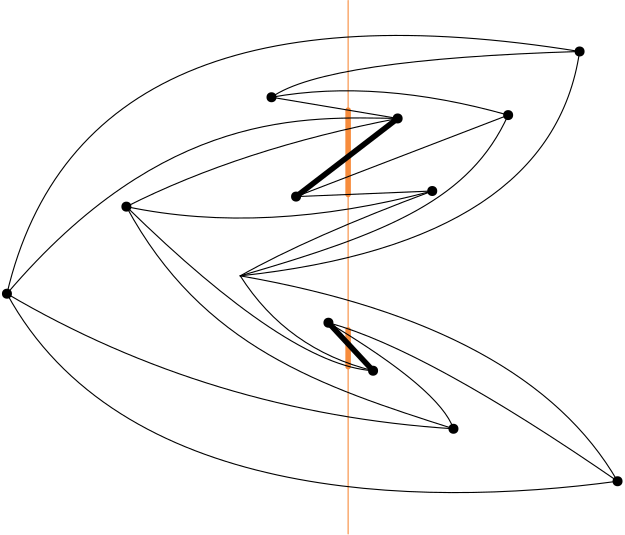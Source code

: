 <?xml version="1.0"?>
<!DOCTYPE ipe SYSTEM "ipe.dtd">
<ipe version="70206" creator="Ipe 7.2.7">
<info created="D:20180601093406" modified="D:20180601093457"/>
<ipestyle name="basic">
<symbol name="arrow/arc(spx)">
<path stroke="sym-stroke" fill="sym-stroke" pen="sym-pen">
0 0 m
-1 0.333 l
-1 -0.333 l
h
</path>
</symbol>
<symbol name="arrow/farc(spx)">
<path stroke="sym-stroke" fill="white" pen="sym-pen">
0 0 m
-1 0.333 l
-1 -0.333 l
h
</path>
</symbol>
<symbol name="arrow/ptarc(spx)">
<path stroke="sym-stroke" fill="sym-stroke" pen="sym-pen">
0 0 m
-1 0.333 l
-0.8 0 l
-1 -0.333 l
h
</path>
</symbol>
<symbol name="arrow/fptarc(spx)">
<path stroke="sym-stroke" fill="white" pen="sym-pen">
0 0 m
-1 0.333 l
-0.8 0 l
-1 -0.333 l
h
</path>
</symbol>
<symbol name="mark/circle(sx)" transformations="translations">
<path fill="sym-stroke">
0.6 0 0 0.6 0 0 e
0.4 0 0 0.4 0 0 e
</path>
</symbol>
<symbol name="mark/disk(sx)" transformations="translations">
<path fill="sym-stroke">
0.6 0 0 0.6 0 0 e
</path>
</symbol>
<symbol name="mark/fdisk(sfx)" transformations="translations">
<group>
<path fill="sym-fill">
0.5 0 0 0.5 0 0 e
</path>
<path fill="sym-stroke" fillrule="eofill">
0.6 0 0 0.6 0 0 e
0.4 0 0 0.4 0 0 e
</path>
</group>
</symbol>
<symbol name="mark/box(sx)" transformations="translations">
<path fill="sym-stroke" fillrule="eofill">
-0.6 -0.6 m
0.6 -0.6 l
0.6 0.6 l
-0.6 0.6 l
h
-0.4 -0.4 m
0.4 -0.4 l
0.4 0.4 l
-0.4 0.4 l
h
</path>
</symbol>
<symbol name="mark/square(sx)" transformations="translations">
<path fill="sym-stroke">
-0.6 -0.6 m
0.6 -0.6 l
0.6 0.6 l
-0.6 0.6 l
h
</path>
</symbol>
<symbol name="mark/fsquare(sfx)" transformations="translations">
<group>
<path fill="sym-fill">
-0.5 -0.5 m
0.5 -0.5 l
0.5 0.5 l
-0.5 0.5 l
h
</path>
<path fill="sym-stroke" fillrule="eofill">
-0.6 -0.6 m
0.6 -0.6 l
0.6 0.6 l
-0.6 0.6 l
h
-0.4 -0.4 m
0.4 -0.4 l
0.4 0.4 l
-0.4 0.4 l
h
</path>
</group>
</symbol>
<symbol name="mark/cross(sx)" transformations="translations">
<group>
<path fill="sym-stroke">
-0.43 -0.57 m
0.57 0.43 l
0.43 0.57 l
-0.57 -0.43 l
h
</path>
<path fill="sym-stroke">
-0.43 0.57 m
0.57 -0.43 l
0.43 -0.57 l
-0.57 0.43 l
h
</path>
</group>
</symbol>
<symbol name="arrow/fnormal(spx)">
<path stroke="sym-stroke" fill="white" pen="sym-pen">
0 0 m
-1 0.333 l
-1 -0.333 l
h
</path>
</symbol>
<symbol name="arrow/pointed(spx)">
<path stroke="sym-stroke" fill="sym-stroke" pen="sym-pen">
0 0 m
-1 0.333 l
-0.8 0 l
-1 -0.333 l
h
</path>
</symbol>
<symbol name="arrow/fpointed(spx)">
<path stroke="sym-stroke" fill="white" pen="sym-pen">
0 0 m
-1 0.333 l
-0.8 0 l
-1 -0.333 l
h
</path>
</symbol>
<symbol name="arrow/linear(spx)">
<path stroke="sym-stroke" pen="sym-pen">
-1 0.333 m
0 0 l
-1 -0.333 l
</path>
</symbol>
<symbol name="arrow/fdouble(spx)">
<path stroke="sym-stroke" fill="white" pen="sym-pen">
0 0 m
-1 0.333 l
-1 -0.333 l
h
-1 0 m
-2 0.333 l
-2 -0.333 l
h
</path>
</symbol>
<symbol name="arrow/double(spx)">
<path stroke="sym-stroke" fill="sym-stroke" pen="sym-pen">
0 0 m
-1 0.333 l
-1 -0.333 l
h
-1 0 m
-2 0.333 l
-2 -0.333 l
h
</path>
</symbol>
<pen name="heavier" value="0.8"/>
<pen name="fat" value="1.2"/>
<pen name="ultrafat" value="2"/>
<symbolsize name="large" value="5"/>
<symbolsize name="small" value="2"/>
<symbolsize name="tiny" value="1.1"/>
<arrowsize name="large" value="10"/>
<arrowsize name="small" value="5"/>
<arrowsize name="tiny" value="3"/>
<color name="red" value="1 0 0"/>
<color name="green" value="0 1 0"/>
<color name="blue" value="0 0 1"/>
<color name="yellow" value="1 1 0"/>
<color name="orange" value="1 0.647 0"/>
<color name="gold" value="1 0.843 0"/>
<color name="purple" value="0.627 0.125 0.941"/>
<color name="gray" value="0.745"/>
<color name="brown" value="0.647 0.165 0.165"/>
<color name="navy" value="0 0 0.502"/>
<color name="pink" value="1 0.753 0.796"/>
<color name="seagreen" value="0.18 0.545 0.341"/>
<color name="turquoise" value="0.251 0.878 0.816"/>
<color name="violet" value="0.933 0.51 0.933"/>
<color name="darkblue" value="0 0 0.545"/>
<color name="darkcyan" value="0 0.545 0.545"/>
<color name="darkgray" value="0.663"/>
<color name="darkgreen" value="0 0.392 0"/>
<color name="darkmagenta" value="0.545 0 0.545"/>
<color name="darkorange" value="1 0.549 0"/>
<color name="darkred" value="0.545 0 0"/>
<color name="lightblue" value="0.678 0.847 0.902"/>
<color name="lightcyan" value="0.878 1 1"/>
<color name="lightgray" value="0.827"/>
<color name="lightgreen" value="0.565 0.933 0.565"/>
<color name="lightyellow" value="1 1 0.878"/>
<dashstyle name="dashed" value="[4] 0"/>
<dashstyle name="dotted" value="[1 3] 0"/>
<dashstyle name="dash dotted" value="[4 2 1 2] 0"/>
<dashstyle name="dash dot dotted" value="[4 2 1 2 1 2] 0"/>
<textsize name="large" value="\large"/>
<textsize name="Large" value="\Large"/>
<textsize name="LARGE" value="\LARGE"/>
<textsize name="huge" value="\huge"/>
<textsize name="Huge" value="\Huge"/>
<textsize name="small" value="\small"/>
<textsize name="footnote" value="\footnotesize"/>
<textsize name="tiny" value="\tiny"/>
<textstyle name="center" begin="\begin{center}" end="\end{center}"/>
<textstyle name="itemize" begin="\begin{itemize}" end="\end{itemize}"/>
<textstyle name="item" begin="\begin{itemize}\item{}" end="\end{itemize}"/>
<gridsize name="4 pts" value="4"/>
<gridsize name="8 pts (~3 mm)" value="8"/>
<gridsize name="16 pts (~6 mm)" value="16"/>
<gridsize name="32 pts (~12 mm)" value="32"/>
<gridsize name="10 pts (~3.5 mm)" value="10"/>
<gridsize name="20 pts (~7 mm)" value="20"/>
<gridsize name="14 pts (~5 mm)" value="14"/>
<gridsize name="28 pts (~10 mm)" value="28"/>
<gridsize name="56 pts (~20 mm)" value="56"/>
<anglesize name="90 deg" value="90"/>
<anglesize name="60 deg" value="60"/>
<anglesize name="45 deg" value="45"/>
<anglesize name="30 deg" value="30"/>
<anglesize name="22.5 deg" value="22.5"/>
<opacity name="10%" value="0.1"/>
<opacity name="30%" value="0.3"/>
<opacity name="50%" value="0.5"/>
<opacity name="75%" value="0.75"/>
<tiling name="falling" angle="-60" step="4" width="1"/>
<tiling name="rising" angle="30" step="4" width="1"/>
</ipestyle>
<ipestyle name="odscolors">
<color name="usc gold" value="1 0.807 0.019"/>
<color name="tigers eye" value="0.968 0.549 0.235"/>
<color name="pearl aqua" value="0.556 0.776 0.725"/>
<color name="granny smith apple" value="0.733 0.858 0.607"/>
<color name="pale chestnut" value="0.909 0.682 0.717"/>
<color name="columbia blue" value="0.745 0.847 0.831"/>
<color name="magic mint" value="0.647 1 0.839"/>
<color name="light salmon" value="0.98 0.635 0.458"/>
<color name="dutch white" value="0.866 0.878 0.741"/>
<color name="medium sea green" value="0.266 0.686 0.411"/>
<color name="pink-orange" value="1 0.549 0.38"/>
<color name="diamond" value="0.721 0.882 1"/>
<color name="laurel green" value="0.67 0.768 0.631"/>
<color name="steel teal" value="0.4 0.521 0.525"/>
<color name="rose gold" value="0.741 0.419 0.45"/>
<color name="myrtle green" value="0.196 0.454 0.427"/>
<color name="pink raspberry" value="0.639 0.043 0.215"/>
<color name="trolley grey" value="0.505 0.498 0.458"/>
<color name="midnight green" value="0.062 0.309 0.333"/>
<color name="paynes grey" value="0.345 0.435 0.486"/>
</ipestyle>
<page>
<layer name="alpha"/>
<layer name="beta"/>
<view layers="alpha" active="alpha"/>
<view layers="beta" active="beta"/>
<path layer="alpha" stroke="tigers eye" pen="ultrafat" cap="1">
256 649.441 m
256.004 636.217 l
</path>
<path stroke="tigers eye" pen="ultrafat" cap="1">
256 728.554 m
256 698.195 l
</path>
<path stroke="tigers eye" cap="1">
256 768 m
256 576 l
</path>
<path stroke="black" cap="1">
133.176 662.465 m
160.502 778.602
339.328 749.668 c
</path>
<path stroke="black" cap="1">
339.328 749.668 m
329.282 680.951
217.164 668.895 c
</path>
<path stroke="black" cap="1">
217.164 668.895 m
320.843 650.812
352.991 594.953 c
</path>
<path stroke="black" cap="1">
352.991 594.953 m
279.05 584.907
173.361 588.524
133.176 662.465 c
</path>
<path stroke="black" pen="ultrafat" cap="1">
237.257 697.427 m
273.826 725.557 l
</path>
<path stroke="black" cap="1">
237.257 697.427 m
286.283 699.436 l
</path>
<path stroke="black" cap="1">
237.257 697.427 m
313.609 726.763 l
</path>
<path stroke="black" cap="1">
313.609 726.763 m
266.592 740.024
228.416 733.192 c
</path>
<path stroke="black" cap="1">
228.416 733.192 m
273.826 725.557 l
</path>
<path stroke="black" cap="1">
313.609 726.763 m
299.946 696.623
271.414 684.568
217.164 668.895 c
</path>
<path stroke="black" cap="1">
286.283 699.436 m
242.079 682.96
217.164 668.895 c
</path>
<path stroke="black" cap="1">
273.826 725.557 m
217.566 714.707
176.174 693.81 c
</path>
<path stroke="black" cap="1">
176.174 693.81 m
226.005 683.362
286.283 699.436 c
</path>
<path stroke="black" cap="1">
339.328 749.668 m
247.705 746.855
228.416 733.192 c
</path>
<path stroke="black" cap="1">
176.174 693.81 m
203.501 643.176
246.097 629.111
293.918 613.841 c
</path>
<path stroke="black" cap="1">
293.918 613.841 m
206.314 619.467
133.176 662.465 c
</path>
<path stroke="black" pen="ultrafat" cap="1">
248.91 652.017 m
264.985 634.737 l
</path>
<path stroke="black" cap="1">
264.985 634.737 m
234.042 642.373
217.164 668.895 c
</path>
<path stroke="black" cap="1">
264.985 634.737 m
234.444 636.747
176.174 693.81 c
</path>
<path stroke="black" cap="1">
248.91 652.017 m
284.274 642.373
352.991 594.953 c
</path>
<path stroke="black" cap="1">
248.91 652.017 m
289.096 627.906
293.918 613.841 c
</path>
<path stroke="black" cap="1">
133.176 662.465 m
189.745 728.926
240.44 726.144
273.826 725.557 c
</path>
<use name="mark/disk(sx)" pos="133.176 662.465" size="normal" stroke="black"/>
<use name="mark/disk(sx)" pos="176.174 693.81" size="normal" stroke="black"/>
<use name="mark/disk(sx)" pos="273.826 725.557" size="normal" stroke="black"/>
<use name="mark/disk(sx)" pos="237.257 697.427" size="normal" stroke="black"/>
<use name="mark/disk(sx)" pos="313.609 726.763" size="normal" stroke="black"/>
<use name="mark/disk(sx)" pos="228.416 733.192" size="normal" stroke="black"/>
<use name="mark/disk(sx)" pos="339.328 749.668" size="normal" stroke="black"/>
<use name="mark/disk(sx)" pos="352.991 594.953" size="normal" stroke="black"/>
<use name="mark/disk(sx)" pos="293.918 613.841" size="normal" stroke="black"/>
<use name="mark/disk(sx)" pos="264.985 634.737" size="normal" stroke="black"/>
<use name="mark/disk(sx)" pos="248.91 652.017" size="normal" stroke="black"/>
<use name="mark/disk(sx)" pos="286.283 699.436" size="normal" stroke="black"/>
<path layer="beta" matrix="1 0 0 1 -0.00042586 0.00043008" stroke="tigers eye" pen="ultrafat" cap="1">
256 649.441 m
256.004 636.217 l
</path>
<path matrix="1 0 0 1 -0.00042586 0.00043008" stroke="tigers eye" pen="ultrafat" cap="1">
256 728.554 m
256 698.195 l
</path>
<path matrix="1 0 0 1 -0.00042586 0.00043008" stroke="tigers eye" cap="1">
256 768 m
256 576 l
</path>
<path matrix="1 0 0 1 -0.00042586 0.00043008" stroke="black" cap="1">
133.176 662.465 m
160.502 778.602
339.328 749.668 c
</path>
<path matrix="1 0 0 1 -0.00042586 0.00043008" stroke="black" cap="1">
339.328 749.668 m
329.282 680.951
217.164 668.895 c
</path>
<path matrix="1 0 0 1 -0.00042586 0.00043008" stroke="black" cap="1">
217.164 668.895 m
320.843 650.812
352.991 594.953 c
</path>
<path matrix="1 0 0 1 -0.00042586 0.00043008" stroke="black" cap="1">
352.991 594.953 m
279.05 584.907
173.361 588.524
133.176 662.465 c
</path>
<path stroke="black" pen="ultrafat" cap="1">
256.387 711.565 m
256.387 711.565 l
</path>
<path stroke="black" cap="1">
256.387 711.565 m
286.283 699.436 l
</path>
<path stroke="black" cap="1">
256.387 711.565 m
313.609 726.763 l
</path>
<path matrix="1 0 0 1 -0.00042586 0.00043008" stroke="black" cap="1">
313.609 726.763 m
266.592 740.024
228.416 733.192 c
</path>
<path stroke="black" cap="1">
228.416 733.192 m
256.387 711.565 l
</path>
<path matrix="1 0 0 1 -0.00042586 0.00043008" stroke="black" cap="1">
313.609 726.763 m
299.946 696.623
271.414 684.568
217.164 668.895 c
</path>
<path matrix="1 0 0 1 -0.00042586 0.00043008" stroke="black" cap="1">
286.283 699.436 m
242.079 682.96
217.164 668.895 c
</path>
<path stroke="black" cap="1">
256.387 711.565 m
217.566 714.707
176.174 693.81 c
</path>
<path matrix="1 0 0 1 -0.00042586 0.00043008" stroke="black" cap="1">
176.174 693.81 m
226.005 683.362
286.283 699.436 c
</path>
<path matrix="1 0 0 1 -0.00042586 0.00043008" stroke="black" cap="1">
339.328 749.668 m
247.705 746.855
228.416 733.192 c
</path>
<path matrix="1 0 0 1 -0.00042586 0.00043008" stroke="black" cap="1">
176.174 693.81 m
203.501 643.176
246.097 629.111
293.918 613.841 c
</path>
<path matrix="1 0 0 1 -0.00042586 0.00043008" stroke="black" cap="1">
293.918 613.841 m
206.314 619.467
133.176 662.465 c
</path>
<path stroke="black" pen="ultrafat" cap="1">
255.941 643.927 m
255.941 643.927 l
</path>
<path stroke="black" cap="1">
255.941 643.927 m
234.042 642.373
217.164 668.895 c
</path>
<path stroke="black" cap="1">
255.941 643.927 m
234.444 636.747
176.174 693.81 c
</path>
<path stroke="black" cap="1">
255.941 643.927 m
284.274 642.373
352.991 594.953 c
</path>
<path stroke="black" cap="1">
255.941 643.927 m
289.096 627.906
293.918 613.841 c
</path>
<path stroke="black" cap="1">
133.176 662.465 m
189.745 728.926
240.44 726.144
256.387 711.565 c
</path>
<use matrix="1 0 0 1 -0.00042586 0.00043008" name="mark/disk(sx)" pos="133.176 662.465" size="normal" stroke="black"/>
<use matrix="1 0 0 1 -0.00042586 0.00043008" name="mark/disk(sx)" pos="176.174 693.81" size="normal" stroke="black"/>
<use matrix="1 0 0 1 -17.4386 -13.9925" name="mark/disk(sx)" pos="273.826 725.557" size="normal" stroke="black"/>
<use matrix="1 0 0 1 19.1304 14.1375" name="mark/disk(sx)" pos="237.257 697.427" size="normal" stroke="black"/>
<use matrix="1 0 0 1 -0.00042586 0.00043008" name="mark/disk(sx)" pos="313.609 726.763" size="normal" stroke="black"/>
<use matrix="1 0 0 1 -0.00042586 0.00043008" name="mark/disk(sx)" pos="228.416 733.192" size="normal" stroke="black"/>
<use matrix="1 0 0 1 -0.00042586 0.00043008" name="mark/disk(sx)" pos="339.328 749.668" size="normal" stroke="black"/>
<use matrix="1 0 0 1 -0.00042586 0.00043008" name="mark/disk(sx)" pos="352.991 594.953" size="normal" stroke="black"/>
<use matrix="1 0 0 1 -0.00042586 0.00043008" name="mark/disk(sx)" pos="293.918 613.841" size="normal" stroke="black"/>
<use matrix="1 0 0 1 -9.04352 9.18956" name="mark/disk(sx)" pos="264.985 634.737" size="normal" stroke="black"/>
<use matrix="1 0 0 1 7.03148 -8.09044" name="mark/disk(sx)" pos="248.91 652.017" size="normal" stroke="black"/>
<use matrix="1 0 0 1 -0.00042586 0.00043008" name="mark/disk(sx)" pos="286.283 699.436" size="normal" stroke="black"/>
</page>
</ipe>

